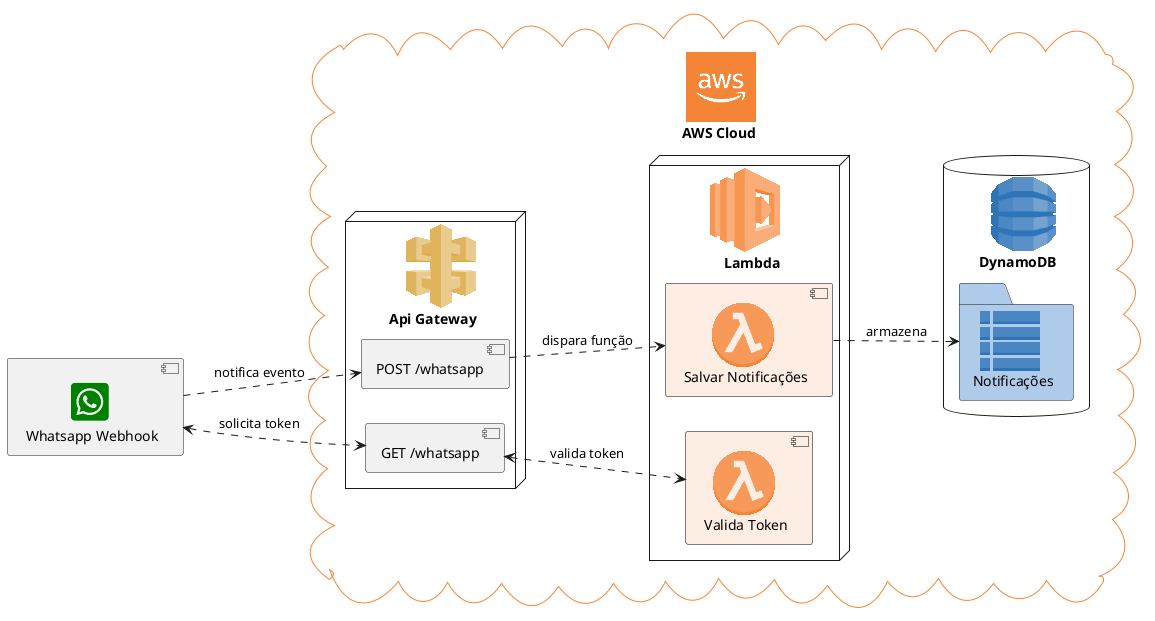 @startuml whatsapp_webhook

!theme _none_

!include <tupadr3/common>
!include <tupadr3/font-awesome-5/whatsapp_square>
' !include <tupadr3/font-awesome-5/instagram_square>

!include <aws/common>
!include <aws/General/AWSCloud/AWSCloud>
!include <aws/ApplicationServices/AmazonAPIGateway/AmazonAPIGateway>
!include <aws/Compute/AWSLambda/AWSLambda>
!include <aws/Compute/AWSLambda/LambdaFunction/LambdaFunction>
!include <aws/Database/AmazonDynamoDB/AmazonDynamoDB>
!include <aws/Database/AmazonDynamoDB/table/table>

left to right direction

FA5_WHATSAPP_SQUARE(whatsWebhook, "Whatsapp Webhook", component, Green)

AWSCLOUD(AWS, "AWS Cloud", cloud) {

  AMAZONDYNAMODB(dynamoDB, "DynamoDB") {
    TABLE(notificationsTable, "Notificações")
  }
  
  AWSLAMBDA(apiFunctions, "Lambda") {
    LAMBDAFUNCTION(saveNotificationLambda, "Salvar Notificações")
    LAMBDAFUNCTION(validaTokenLambda, "Valida Token")
  }

  AMAZONAPIGATEWAY(api, "Api Gateway") {
    component ["POST /whatsapp"]
    component ["GET /whatsapp"]
  }

}

whatsWebhook ..> ["POST /whatsapp"] : notifica evento
whatsWebhook <..> ["GET /whatsapp"] : solicita token
["GET /whatsapp"] <..> validaTokenLambda : valida token
["POST /whatsapp"] ..> saveNotificationLambda : dispara função
saveNotificationLambda ..> notificationsTable : armazena

@enduml
